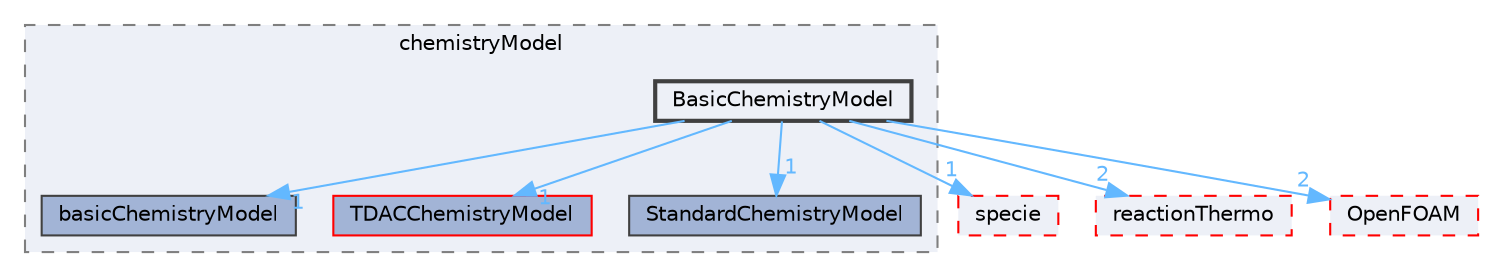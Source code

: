 digraph "src/thermophysicalModels/chemistryModel/chemistryModel/BasicChemistryModel"
{
 // LATEX_PDF_SIZE
  bgcolor="transparent";
  edge [fontname=Helvetica,fontsize=10,labelfontname=Helvetica,labelfontsize=10];
  node [fontname=Helvetica,fontsize=10,shape=box,height=0.2,width=0.4];
  compound=true
  subgraph clusterdir_c571401ccb489c71ff21e08e929f4e25 {
    graph [ bgcolor="#edf0f7", pencolor="grey50", label="chemistryModel", fontname=Helvetica,fontsize=10 style="filled,dashed", URL="dir_c571401ccb489c71ff21e08e929f4e25.html",tooltip=""]
  dir_77d280331ce6d5e9a87ac210cb21f492 [label="basicChemistryModel", fillcolor="#a2b4d6", color="grey25", style="filled", URL="dir_77d280331ce6d5e9a87ac210cb21f492.html",tooltip=""];
  dir_e99a2928bd3c5c0feae1fd0a5dedecc4 [label="TDACChemistryModel", fillcolor="#a2b4d6", color="red", style="filled", URL="dir_e99a2928bd3c5c0feae1fd0a5dedecc4.html",tooltip=""];
  dir_d9b92708a8d1e2429ce495e2bc8d1adf [label="StandardChemistryModel", fillcolor="#a2b4d6", color="grey25", style="filled", URL="dir_d9b92708a8d1e2429ce495e2bc8d1adf.html",tooltip=""];
  dir_aa33624e74141172ef500ec76bd18da8 [label="BasicChemistryModel", fillcolor="#edf0f7", color="grey25", style="filled,bold", URL="dir_aa33624e74141172ef500ec76bd18da8.html",tooltip=""];
  }
  dir_5c4bf53b114f4c9237cd4ef0431fc9bd [label="specie", fillcolor="#edf0f7", color="red", style="filled,dashed", URL="dir_5c4bf53b114f4c9237cd4ef0431fc9bd.html",tooltip=""];
  dir_87c7a4a86ffb283740ec390ea55551cb [label="reactionThermo", fillcolor="#edf0f7", color="red", style="filled,dashed", URL="dir_87c7a4a86ffb283740ec390ea55551cb.html",tooltip=""];
  dir_c5473ff19b20e6ec4dfe5c310b3778a8 [label="OpenFOAM", fillcolor="#edf0f7", color="red", style="filled,dashed", URL="dir_c5473ff19b20e6ec4dfe5c310b3778a8.html",tooltip=""];
  dir_aa33624e74141172ef500ec76bd18da8->dir_5c4bf53b114f4c9237cd4ef0431fc9bd [headlabel="1", labeldistance=1.5 headhref="dir_000220_003683.html" href="dir_000220_003683.html" color="steelblue1" fontcolor="steelblue1"];
  dir_aa33624e74141172ef500ec76bd18da8->dir_77d280331ce6d5e9a87ac210cb21f492 [headlabel="1", labeldistance=1.5 headhref="dir_000220_000221.html" href="dir_000220_000221.html" color="steelblue1" fontcolor="steelblue1"];
  dir_aa33624e74141172ef500ec76bd18da8->dir_87c7a4a86ffb283740ec390ea55551cb [headlabel="2", labeldistance=1.5 headhref="dir_000220_003245.html" href="dir_000220_003245.html" color="steelblue1" fontcolor="steelblue1"];
  dir_aa33624e74141172ef500ec76bd18da8->dir_c5473ff19b20e6ec4dfe5c310b3778a8 [headlabel="2", labeldistance=1.5 headhref="dir_000220_002695.html" href="dir_000220_002695.html" color="steelblue1" fontcolor="steelblue1"];
  dir_aa33624e74141172ef500ec76bd18da8->dir_d9b92708a8d1e2429ce495e2bc8d1adf [headlabel="1", labeldistance=1.5 headhref="dir_000220_003744.html" href="dir_000220_003744.html" color="steelblue1" fontcolor="steelblue1"];
  dir_aa33624e74141172ef500ec76bd18da8->dir_e99a2928bd3c5c0feae1fd0a5dedecc4 [headlabel="1", labeldistance=1.5 headhref="dir_000220_003964.html" href="dir_000220_003964.html" color="steelblue1" fontcolor="steelblue1"];
}
